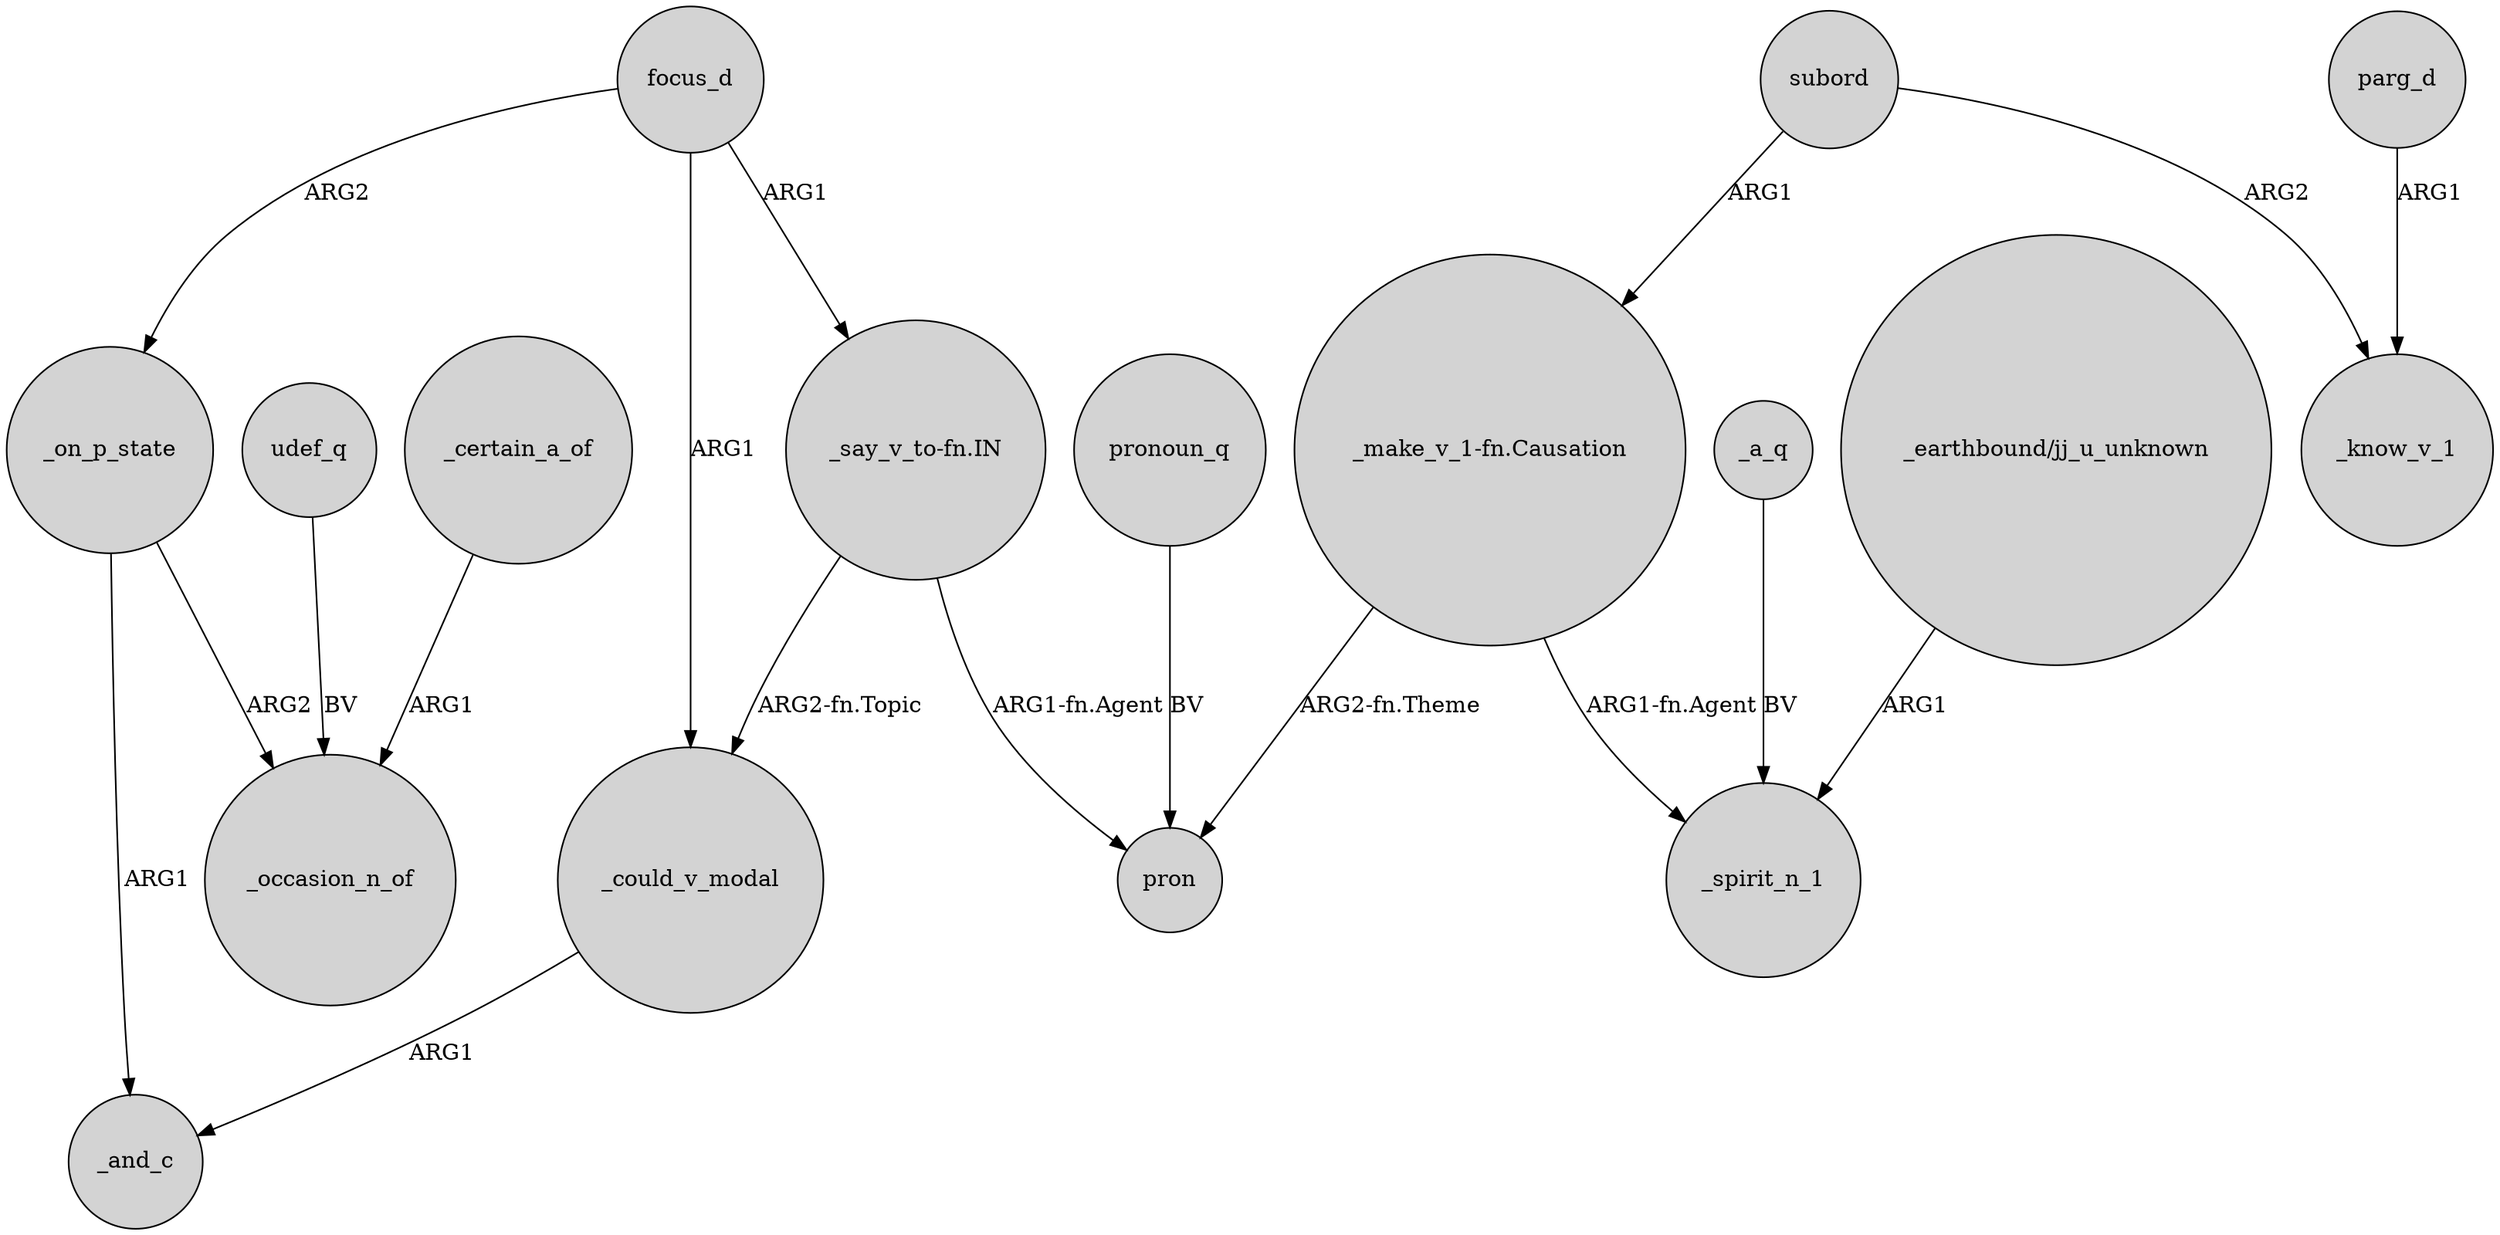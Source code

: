 digraph {
	node [shape=circle style=filled]
	udef_q -> _occasion_n_of [label=BV]
	"_make_v_1-fn.Causation" -> _spirit_n_1 [label="ARG1-fn.Agent"]
	subord -> _know_v_1 [label=ARG2]
	focus_d -> _could_v_modal [label=ARG1]
	_on_p_state -> _occasion_n_of [label=ARG2]
	_certain_a_of -> _occasion_n_of [label=ARG1]
	_a_q -> _spirit_n_1 [label=BV]
	subord -> "_make_v_1-fn.Causation" [label=ARG1]
	"_say_v_to-fn.IN" -> pron [label="ARG1-fn.Agent"]
	"_earthbound/jj_u_unknown" -> _spirit_n_1 [label=ARG1]
	"_say_v_to-fn.IN" -> _could_v_modal [label="ARG2-fn.Topic"]
	_on_p_state -> _and_c [label=ARG1]
	focus_d -> _on_p_state [label=ARG2]
	"_make_v_1-fn.Causation" -> pron [label="ARG2-fn.Theme"]
	parg_d -> _know_v_1 [label=ARG1]
	focus_d -> "_say_v_to-fn.IN" [label=ARG1]
	_could_v_modal -> _and_c [label=ARG1]
	pronoun_q -> pron [label=BV]
}

